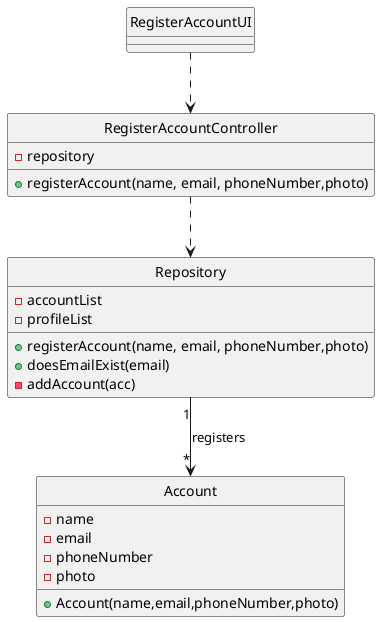 @startuml
'https://plantuml.com/class-diagram

class "RegisterAccountUI"{
}

class "RegisterAccountController" {
+registerAccount(name, email, phoneNumber,photo)
-repository
}

class "Repository" {
+registerAccount(name, email, phoneNumber,photo)
+doesEmailExist(email)
-accountList
-profileList
-addAccount(acc)
}

class "Account" {
-name
-email
-phoneNumber
-photo
+Account(name,email,phoneNumber,photo)
}

hide "Account" circle
hide "RegisterAccountController" circle
hide "RegisterAccountUI" circle
hide "Repository" circle

"RegisterAccountUI" ..>  "RegisterAccountController"
"RegisterAccountController" ..>  "Repository"
"Repository" "1" --> "*" "Account": registers

@enduml